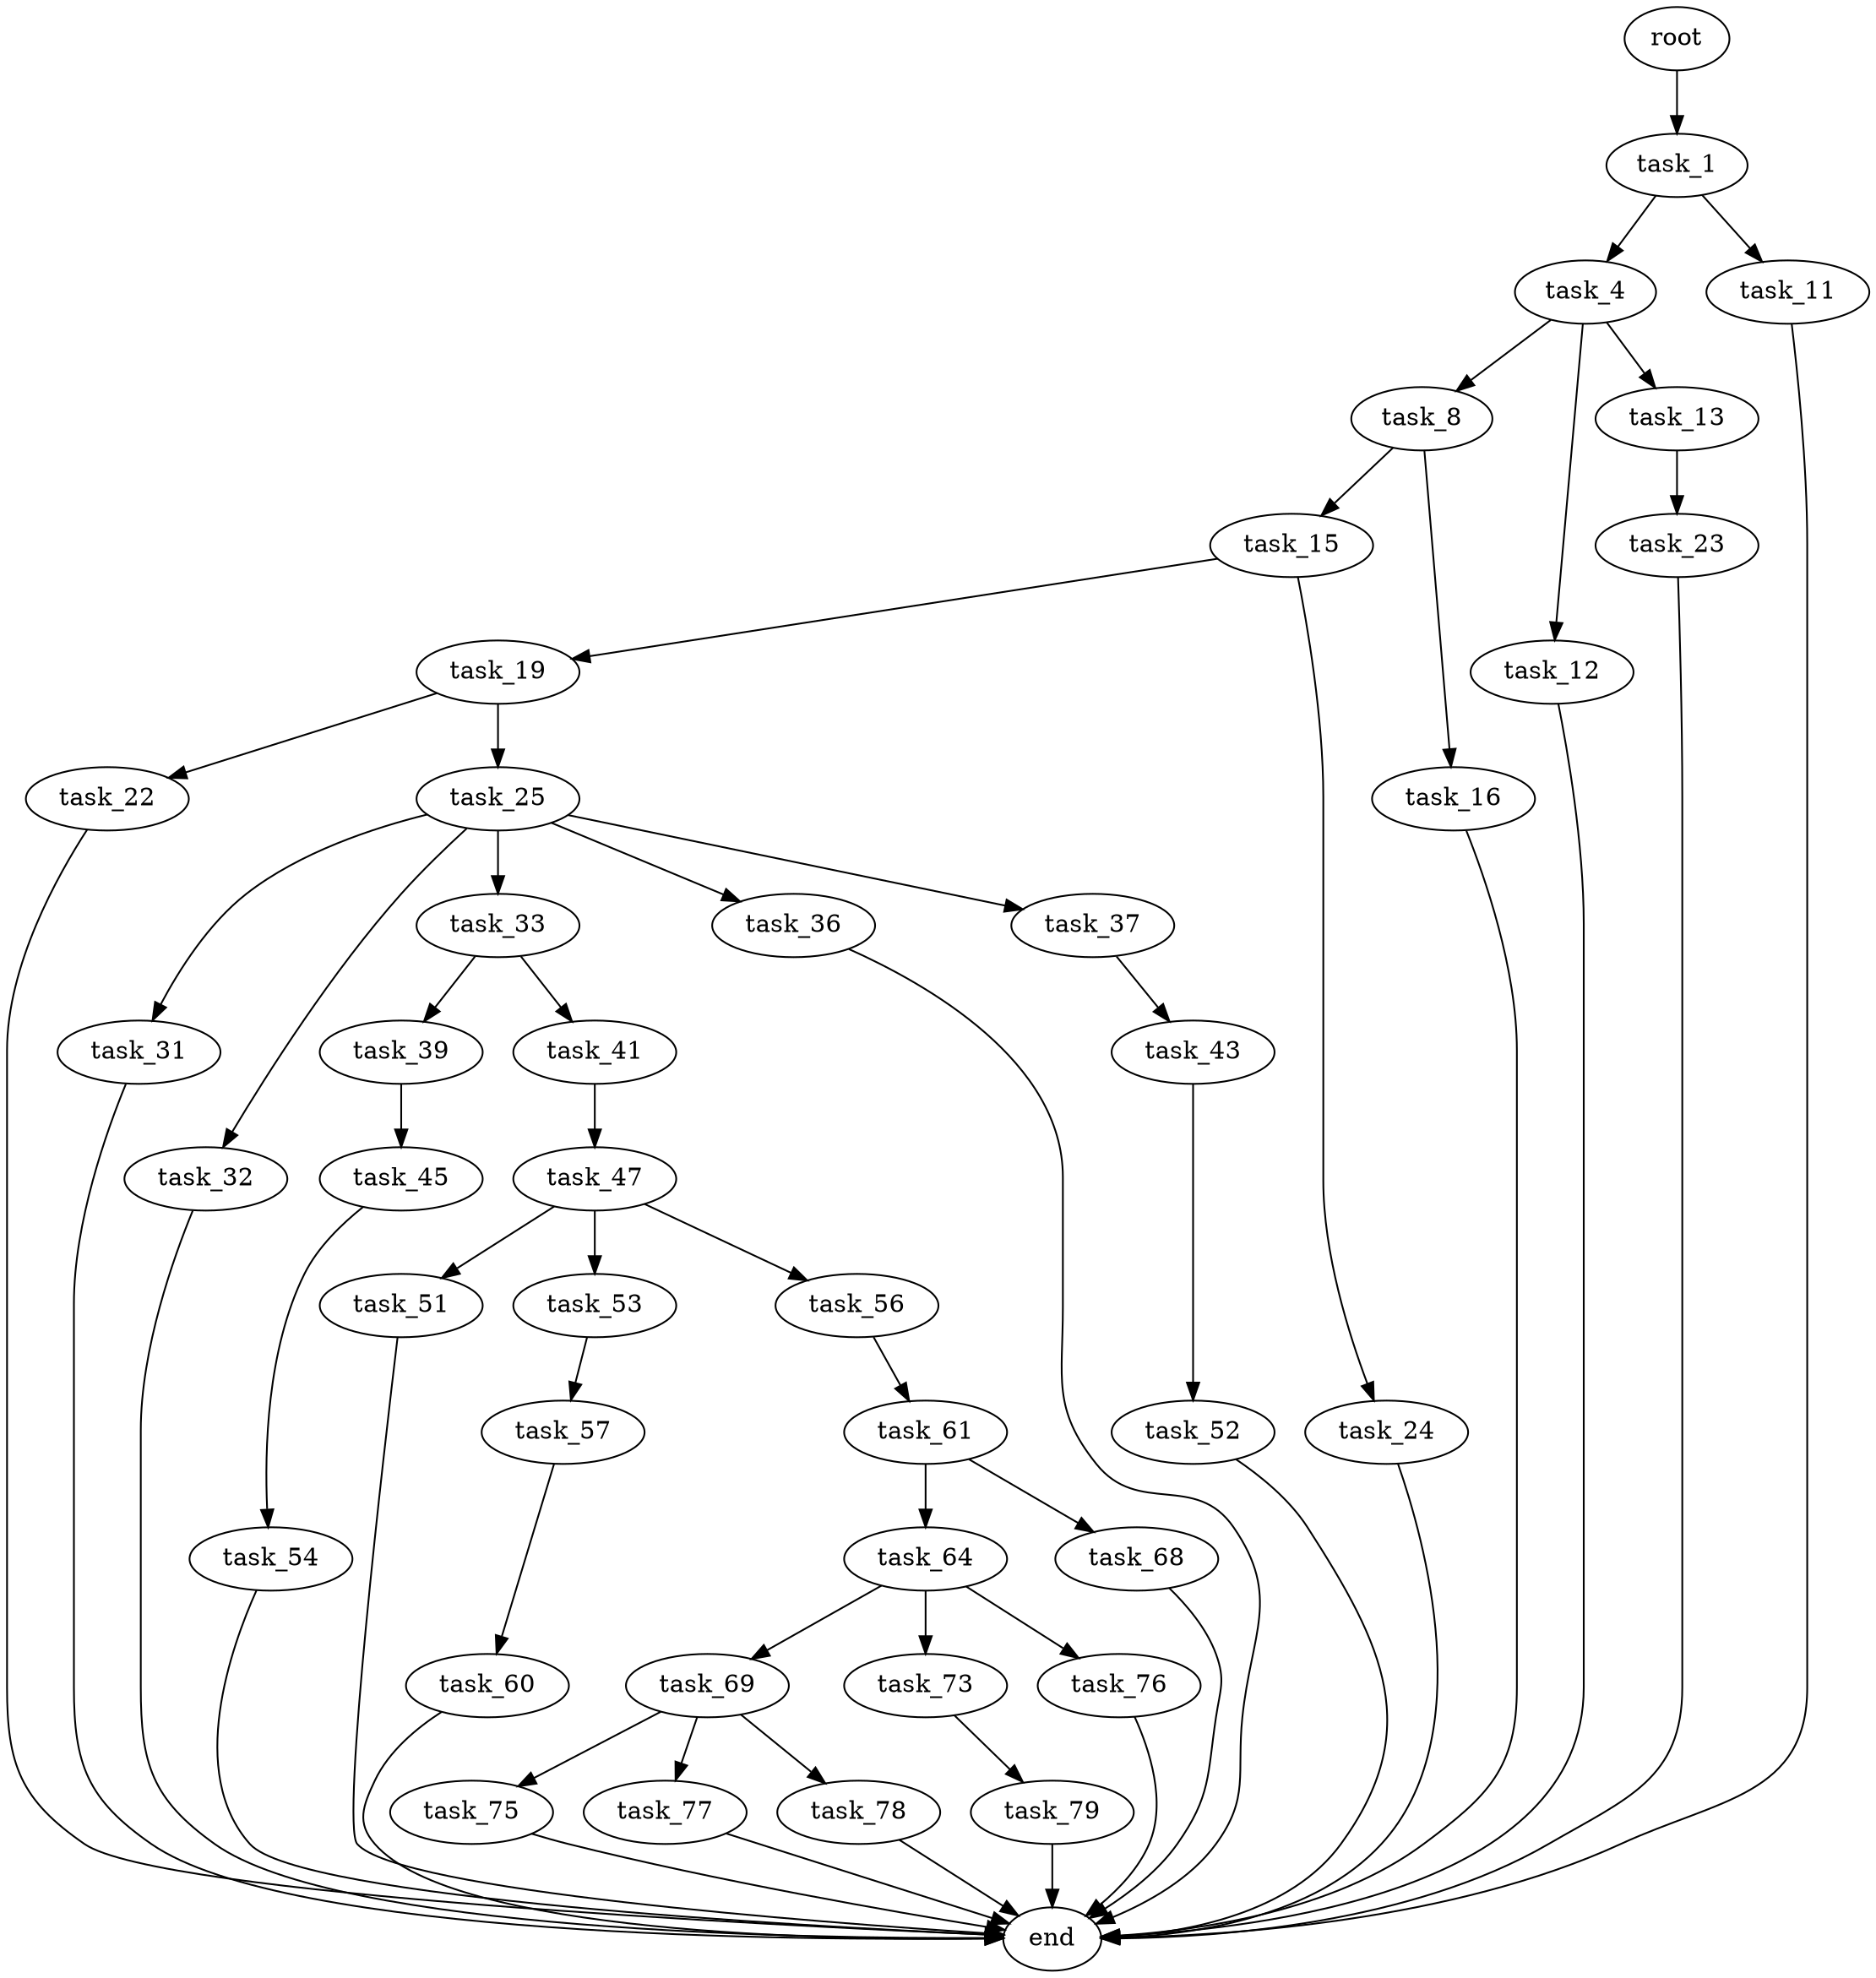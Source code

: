 digraph G {
  root [size="0.000000"];
  task_1 [size="11184766703.000000"];
  task_4 [size="1073741824000.000000"];
  task_11 [size="8105563213.000000"];
  task_8 [size="782757789696.000000"];
  task_12 [size="1073741824000.000000"];
  task_13 [size="25161753734.000000"];
  task_15 [size="45930712762.000000"];
  task_16 [size="5395027558.000000"];
  end [size="0.000000"];
  task_23 [size="782757789696.000000"];
  task_19 [size="844235440.000000"];
  task_24 [size="28991029248.000000"];
  task_22 [size="3714692681.000000"];
  task_25 [size="953378866766.000000"];
  task_31 [size="210131414974.000000"];
  task_32 [size="27902783794.000000"];
  task_33 [size="231928233984.000000"];
  task_36 [size="24323807477.000000"];
  task_37 [size="1237069402202.000000"];
  task_39 [size="32666749140.000000"];
  task_41 [size="1073741824000.000000"];
  task_43 [size="31230987216.000000"];
  task_45 [size="874286502.000000"];
  task_47 [size="1077748906.000000"];
  task_52 [size="549755813888.000000"];
  task_54 [size="216669326796.000000"];
  task_51 [size="147200656229.000000"];
  task_53 [size="1073741824000.000000"];
  task_56 [size="134217728000.000000"];
  task_57 [size="8055435144.000000"];
  task_61 [size="236330268119.000000"];
  task_60 [size="782757789696.000000"];
  task_64 [size="13765587784.000000"];
  task_68 [size="8589934592.000000"];
  task_69 [size="114079396636.000000"];
  task_73 [size="4741787030.000000"];
  task_76 [size="8589934592.000000"];
  task_75 [size="32255818006.000000"];
  task_77 [size="368293445632.000000"];
  task_78 [size="37428698224.000000"];
  task_79 [size="782757789696.000000"];

  root -> task_1 [size="1.000000"];
  task_1 -> task_4 [size="301989888.000000"];
  task_1 -> task_11 [size="301989888.000000"];
  task_4 -> task_8 [size="838860800.000000"];
  task_4 -> task_12 [size="838860800.000000"];
  task_4 -> task_13 [size="838860800.000000"];
  task_11 -> end [size="1.000000"];
  task_8 -> task_15 [size="679477248.000000"];
  task_8 -> task_16 [size="679477248.000000"];
  task_12 -> end [size="1.000000"];
  task_13 -> task_23 [size="838860800.000000"];
  task_15 -> task_19 [size="838860800.000000"];
  task_15 -> task_24 [size="838860800.000000"];
  task_16 -> end [size="1.000000"];
  task_23 -> end [size="1.000000"];
  task_19 -> task_22 [size="33554432.000000"];
  task_19 -> task_25 [size="33554432.000000"];
  task_24 -> end [size="1.000000"];
  task_22 -> end [size="1.000000"];
  task_25 -> task_31 [size="679477248.000000"];
  task_25 -> task_32 [size="679477248.000000"];
  task_25 -> task_33 [size="679477248.000000"];
  task_25 -> task_36 [size="679477248.000000"];
  task_25 -> task_37 [size="679477248.000000"];
  task_31 -> end [size="1.000000"];
  task_32 -> end [size="1.000000"];
  task_33 -> task_39 [size="301989888.000000"];
  task_33 -> task_41 [size="301989888.000000"];
  task_36 -> end [size="1.000000"];
  task_37 -> task_43 [size="838860800.000000"];
  task_39 -> task_45 [size="536870912.000000"];
  task_41 -> task_47 [size="838860800.000000"];
  task_43 -> task_52 [size="33554432.000000"];
  task_45 -> task_54 [size="33554432.000000"];
  task_47 -> task_51 [size="33554432.000000"];
  task_47 -> task_53 [size="33554432.000000"];
  task_47 -> task_56 [size="33554432.000000"];
  task_52 -> end [size="1.000000"];
  task_54 -> end [size="1.000000"];
  task_51 -> end [size="1.000000"];
  task_53 -> task_57 [size="838860800.000000"];
  task_56 -> task_61 [size="209715200.000000"];
  task_57 -> task_60 [size="134217728.000000"];
  task_61 -> task_64 [size="301989888.000000"];
  task_61 -> task_68 [size="301989888.000000"];
  task_60 -> end [size="1.000000"];
  task_64 -> task_69 [size="33554432.000000"];
  task_64 -> task_73 [size="33554432.000000"];
  task_64 -> task_76 [size="33554432.000000"];
  task_68 -> end [size="1.000000"];
  task_69 -> task_75 [size="411041792.000000"];
  task_69 -> task_77 [size="411041792.000000"];
  task_69 -> task_78 [size="411041792.000000"];
  task_73 -> task_79 [size="75497472.000000"];
  task_76 -> end [size="1.000000"];
  task_75 -> end [size="1.000000"];
  task_77 -> end [size="1.000000"];
  task_78 -> end [size="1.000000"];
  task_79 -> end [size="1.000000"];
}
